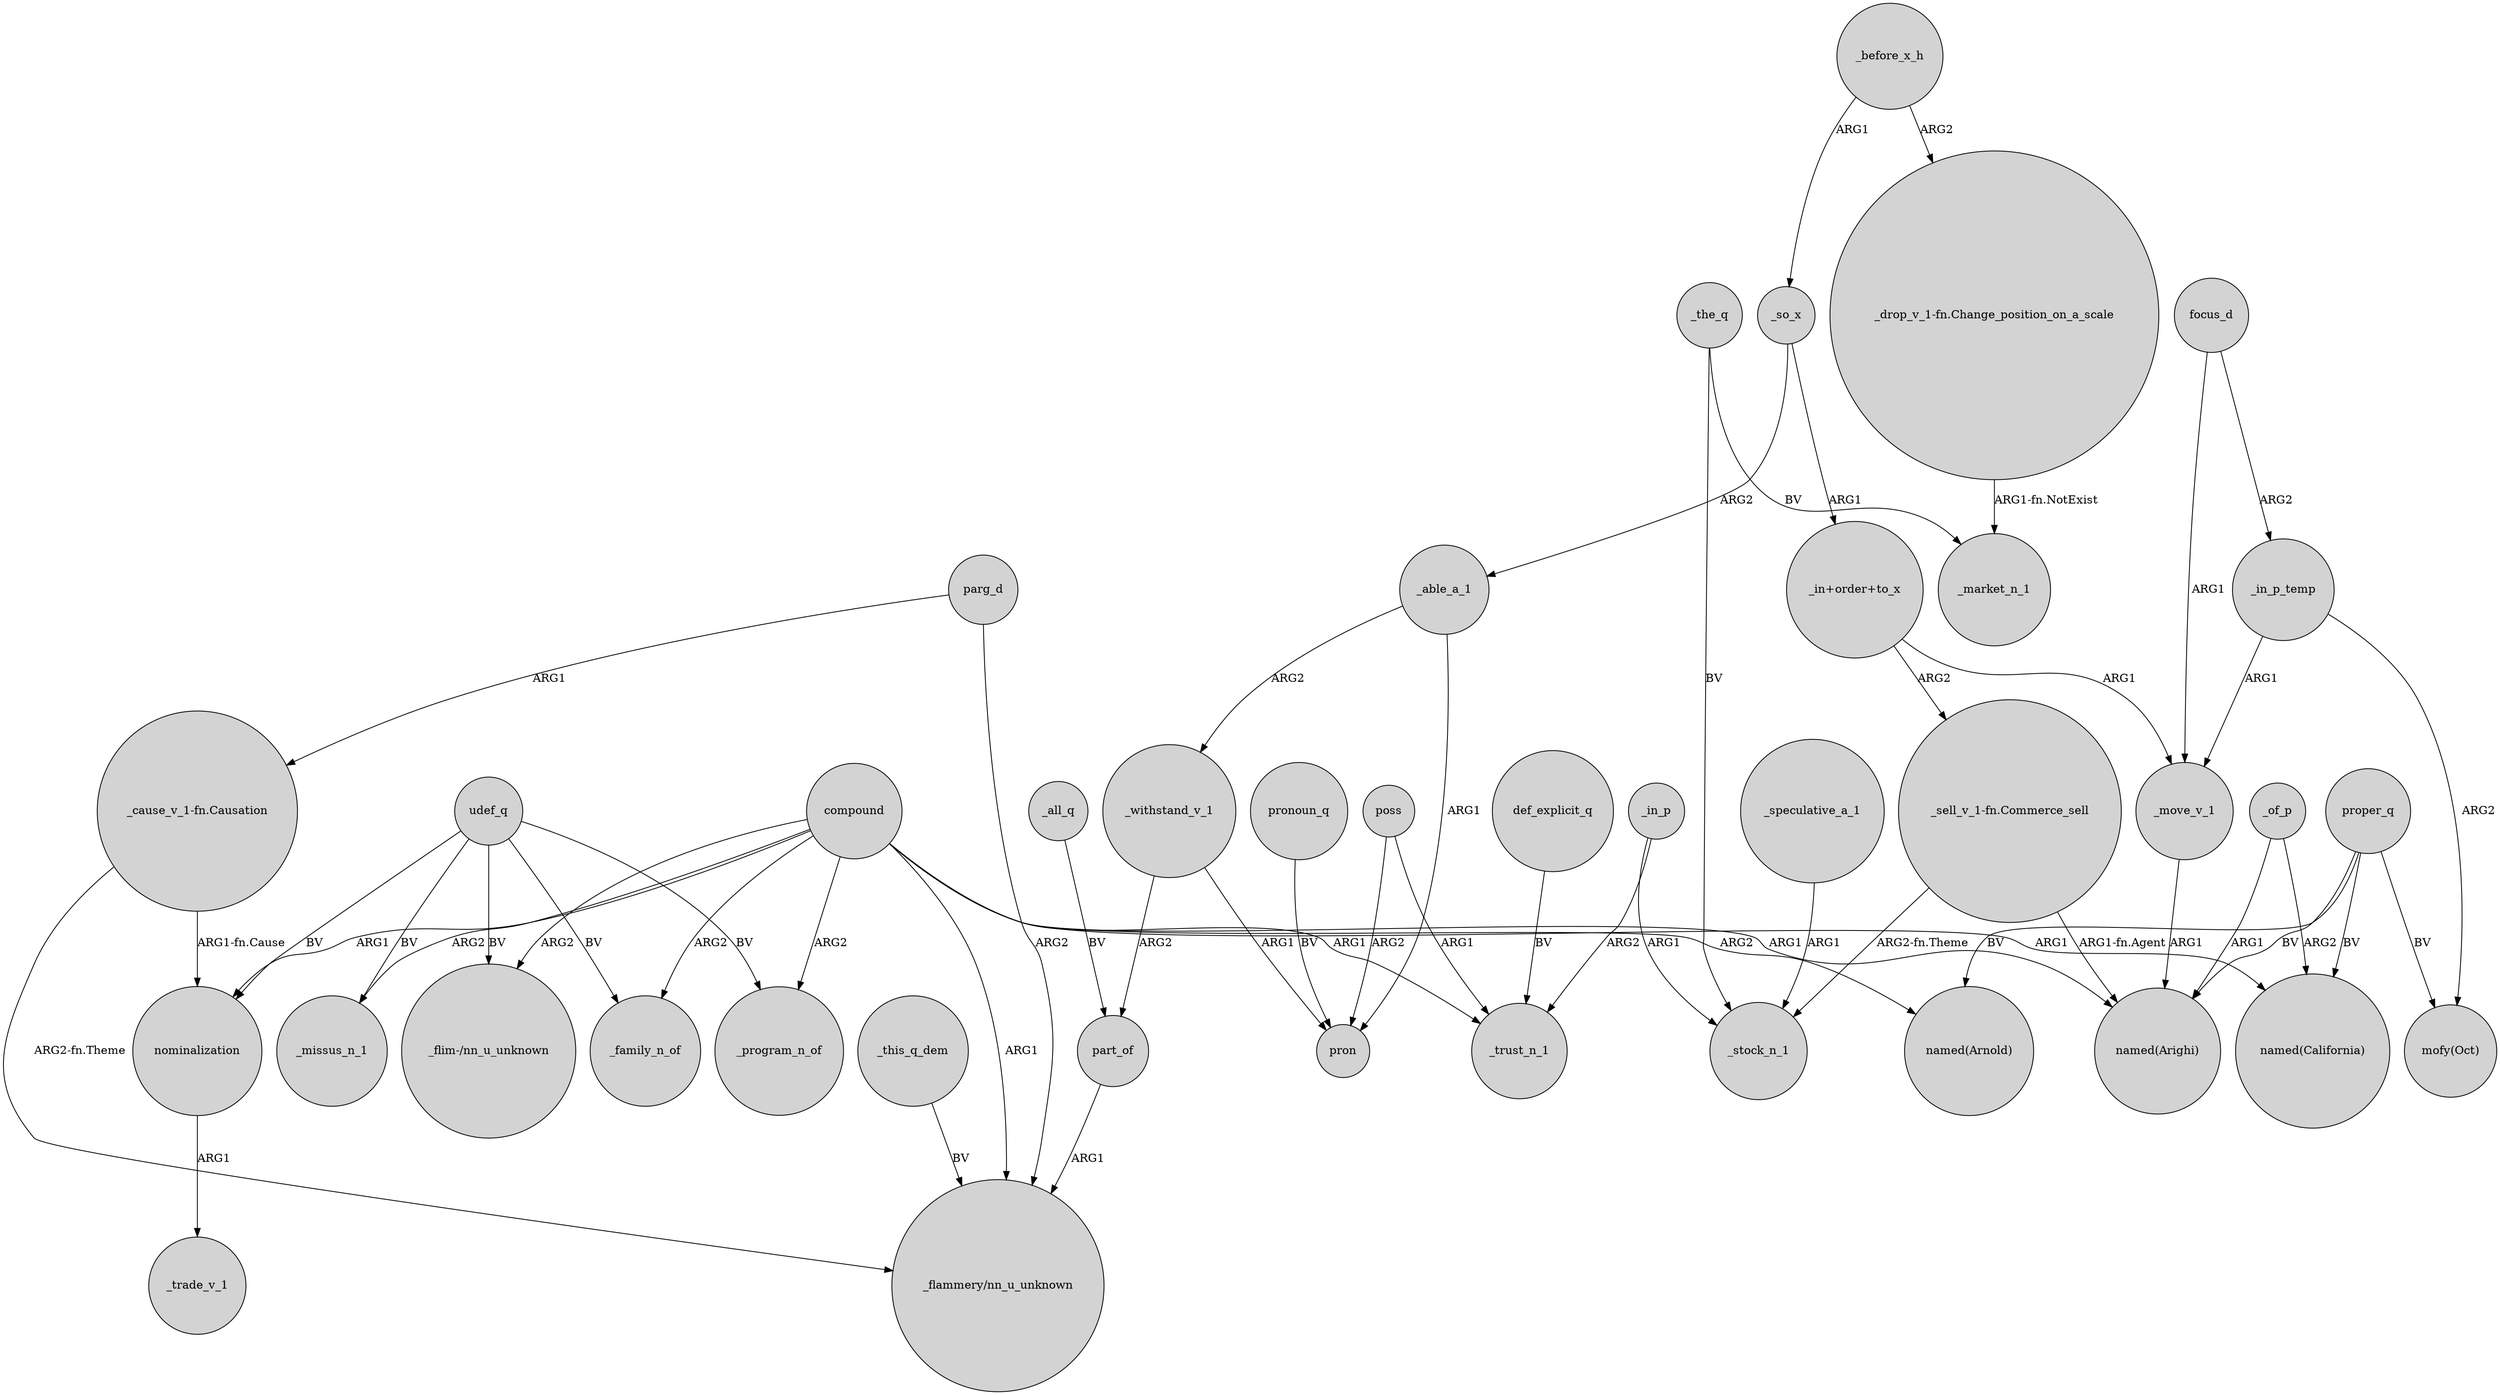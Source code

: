 digraph {
	node [shape=circle style=filled]
	compound -> _program_n_of [label=ARG2]
	focus_d -> _in_p_temp [label=ARG2]
	_of_p -> "named(California)" [label=ARG2]
	def_explicit_q -> _trust_n_1 [label=BV]
	poss -> pron [label=ARG2]
	_all_q -> part_of [label=BV]
	_so_x -> "_in+order+to_x" [label=ARG1]
	_move_v_1 -> "named(Arighi)" [label=ARG1]
	_the_q -> _stock_n_1 [label=BV]
	_withstand_v_1 -> pron [label=ARG1]
	compound -> _missus_n_1 [label=ARG2]
	proper_q -> "named(California)" [label=BV]
	"_cause_v_1-fn.Causation" -> "_flammery/nn_u_unknown" [label="ARG2-fn.Theme"]
	compound -> _family_n_of [label=ARG2]
	_in_p_temp -> "mofy(Oct)" [label=ARG2]
	udef_q -> _program_n_of [label=BV]
	proper_q -> "mofy(Oct)" [label=BV]
	compound -> "named(Arighi)" [label=ARG1]
	_of_p -> "named(Arighi)" [label=ARG1]
	compound -> "named(Arnold)" [label=ARG2]
	proper_q -> "named(Arighi)" [label=BV]
	udef_q -> _missus_n_1 [label=BV]
	nominalization -> _trade_v_1 [label=ARG1]
	"_cause_v_1-fn.Causation" -> nominalization [label="ARG1-fn.Cause"]
	_this_q_dem -> "_flammery/nn_u_unknown" [label=BV]
	"_in+order+to_x" -> _move_v_1 [label=ARG1]
	pronoun_q -> pron [label=BV]
	compound -> "named(California)" [label=ARG1]
	parg_d -> "_flammery/nn_u_unknown" [label=ARG2]
	_in_p -> _stock_n_1 [label=ARG1]
	parg_d -> "_cause_v_1-fn.Causation" [label=ARG1]
	"_sell_v_1-fn.Commerce_sell" -> "named(Arighi)" [label="ARG1-fn.Agent"]
	_speculative_a_1 -> _stock_n_1 [label=ARG1]
	compound -> "_flammery/nn_u_unknown" [label=ARG1]
	compound -> _trust_n_1 [label=ARG1]
	udef_q -> nominalization [label=BV]
	_withstand_v_1 -> part_of [label=ARG2]
	_before_x_h -> _so_x [label=ARG1]
	_before_x_h -> "_drop_v_1-fn.Change_position_on_a_scale" [label=ARG2]
	_in_p_temp -> _move_v_1 [label=ARG1]
	compound -> "_flim-/nn_u_unknown" [label=ARG2]
	"_sell_v_1-fn.Commerce_sell" -> _stock_n_1 [label="ARG2-fn.Theme"]
	part_of -> "_flammery/nn_u_unknown" [label=ARG1]
	poss -> _trust_n_1 [label=ARG1]
	udef_q -> "_flim-/nn_u_unknown" [label=BV]
	proper_q -> "named(Arnold)" [label=BV]
	"_in+order+to_x" -> "_sell_v_1-fn.Commerce_sell" [label=ARG2]
	udef_q -> _family_n_of [label=BV]
	_the_q -> _market_n_1 [label=BV]
	"_drop_v_1-fn.Change_position_on_a_scale" -> _market_n_1 [label="ARG1-fn.NotExist"]
	_so_x -> _able_a_1 [label=ARG2]
	_able_a_1 -> pron [label=ARG1]
	compound -> nominalization [label=ARG1]
	focus_d -> _move_v_1 [label=ARG1]
	_able_a_1 -> _withstand_v_1 [label=ARG2]
	_in_p -> _trust_n_1 [label=ARG2]
}
